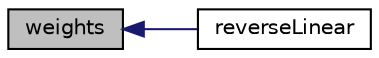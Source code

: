 digraph "weights"
{
  bgcolor="transparent";
  edge [fontname="Helvetica",fontsize="10",labelfontname="Helvetica",labelfontsize="10"];
  node [fontname="Helvetica",fontsize="10",shape=record];
  rankdir="LR";
  Node1 [label="weights",height=0.2,width=0.4,color="black", fillcolor="grey75", style="filled", fontcolor="black"];
  Node1 -> Node2 [dir="back",color="midnightblue",fontsize="10",style="solid",fontname="Helvetica"];
  Node2 [label="reverseLinear",height=0.2,width=0.4,color="black",URL="$a02237.html#a723f5cf54b1476282088be9b3d5dab4e",tooltip="Construct from faceFlux and Istream. "];
}
